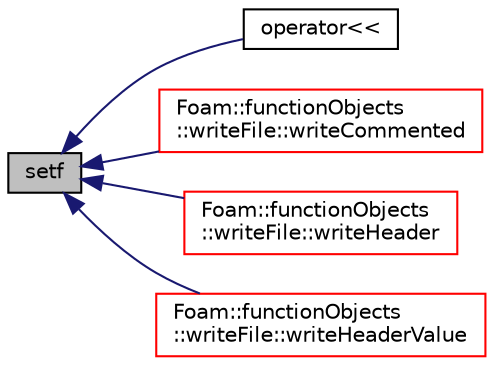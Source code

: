 digraph "setf"
{
  bgcolor="transparent";
  edge [fontname="Helvetica",fontsize="10",labelfontname="Helvetica",labelfontsize="10"];
  node [fontname="Helvetica",fontsize="10",shape=record];
  rankdir="LR";
  Node24887 [label="setf",height=0.2,width=0.4,color="black", fillcolor="grey75", style="filled", fontcolor="black"];
  Node24887 -> Node24888 [dir="back",color="midnightblue",fontsize="10",style="solid",fontname="Helvetica"];
  Node24888 [label="operator\<\<",height=0.2,width=0.4,color="black",URL="$a21851.html#a807ccc23bad20a5b3c1f4d1dfdad612e"];
  Node24887 -> Node24889 [dir="back",color="midnightblue",fontsize="10",style="solid",fontname="Helvetica"];
  Node24889 [label="Foam::functionObjects\l::writeFile::writeCommented",height=0.2,width=0.4,color="red",URL="$a27245.html#aa95016de4648a20980e42fb08415ef18",tooltip="Write a commented string to stream. "];
  Node24887 -> Node24912 [dir="back",color="midnightblue",fontsize="10",style="solid",fontname="Helvetica"];
  Node24912 [label="Foam::functionObjects\l::writeFile::writeHeader",height=0.2,width=0.4,color="red",URL="$a27245.html#a5f851657bd4e2aab2eab213f4d60e403",tooltip="Write a commented header to stream. "];
  Node24887 -> Node24914 [dir="back",color="midnightblue",fontsize="10",style="solid",fontname="Helvetica"];
  Node24914 [label="Foam::functionObjects\l::writeFile::writeHeaderValue",height=0.2,width=0.4,color="red",URL="$a27245.html#a3f1d1bdc9fa2df566cff8a4b21666c24",tooltip="Write a (commented) header property and value pair. "];
}
